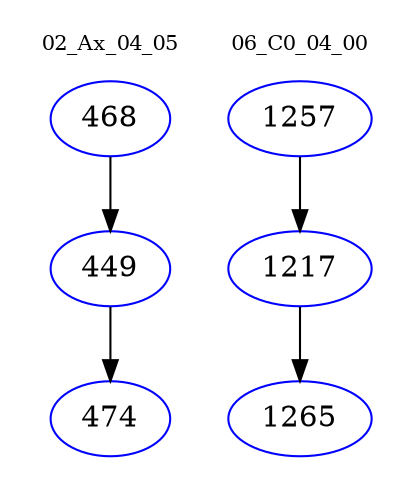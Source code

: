 digraph{
subgraph cluster_0 {
color = white
label = "02_Ax_04_05";
fontsize=10;
T0_468 [label="468", color="blue"]
T0_468 -> T0_449 [color="black"]
T0_449 [label="449", color="blue"]
T0_449 -> T0_474 [color="black"]
T0_474 [label="474", color="blue"]
}
subgraph cluster_1 {
color = white
label = "06_C0_04_00";
fontsize=10;
T1_1257 [label="1257", color="blue"]
T1_1257 -> T1_1217 [color="black"]
T1_1217 [label="1217", color="blue"]
T1_1217 -> T1_1265 [color="black"]
T1_1265 [label="1265", color="blue"]
}
}
